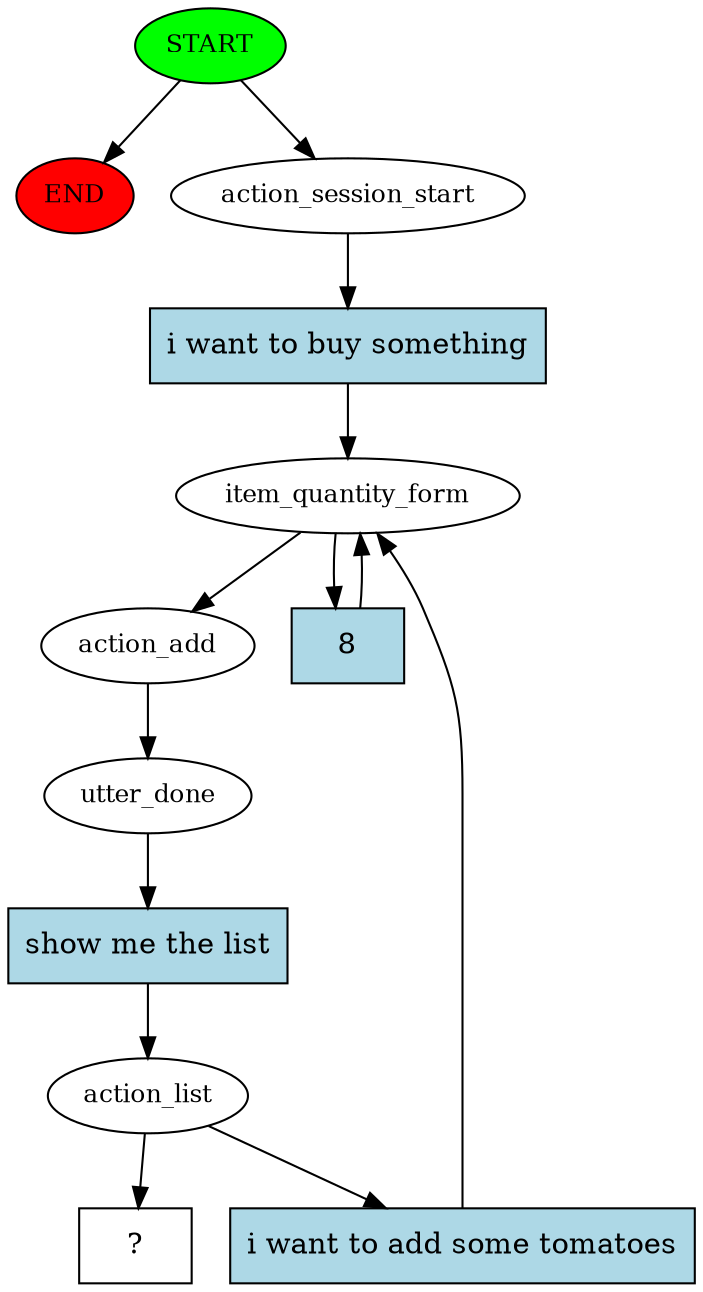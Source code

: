digraph  {
0 [class="start active", fillcolor=green, fontsize=12, label=START, style=filled];
"-1" [class=end, fillcolor=red, fontsize=12, label=END, style=filled];
1 [class=active, fontsize=12, label=action_session_start];
2 [class=active, fontsize=12, label=item_quantity_form];
5 [class=active, fontsize=12, label=action_add];
6 [class=active, fontsize=12, label=utter_done];
7 [class=active, fontsize=12, label=action_list];
13 [class="intent dashed active", label="  ?  ", shape=rect];
14 [class="intent active", fillcolor=lightblue, label="i want to buy something", shape=rect, style=filled];
15 [class="intent active", fillcolor=lightblue, label=8, shape=rect, style=filled];
16 [class="intent active", fillcolor=lightblue, label="show me the list", shape=rect, style=filled];
17 [class="intent active", fillcolor=lightblue, label="i want to add some tomatoes", shape=rect, style=filled];
0 -> "-1"  [class="", key=NONE, label=""];
0 -> 1  [class=active, key=NONE, label=""];
1 -> 14  [class=active, key=0];
2 -> 5  [class=active, key=NONE, label=""];
2 -> 15  [class=active, key=0];
5 -> 6  [class=active, key=NONE, label=""];
6 -> 16  [class=active, key=0];
7 -> 13  [class=active, key=NONE, label=""];
7 -> 17  [class=active, key=0];
14 -> 2  [class=active, key=0];
15 -> 2  [class=active, key=0];
16 -> 7  [class=active, key=0];
17 -> 2  [class=active, key=0];
}
